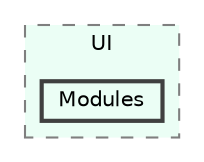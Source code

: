 digraph "C:/GEU/GEUApp/Source/UI/Modules"
{
 // LATEX_PDF_SIZE
  bgcolor="transparent";
  edge [fontname=Helvetica,fontsize=10,labelfontname=Helvetica,labelfontsize=10];
  node [fontname=Helvetica,fontsize=10,shape=box,height=0.2,width=0.4];
  compound=true
  subgraph clusterdir_201d0ca4247bd2216c2f0ac04b8cedca {
    graph [ bgcolor="#ebfef5", pencolor="grey50", label="UI", fontname=Helvetica,fontsize=10 style="filled,dashed", URL="dir_201d0ca4247bd2216c2f0ac04b8cedca.html",tooltip=""]
  dir_bea50f326174bc395fc3cff627dc2732 [label="Modules", fillcolor="#ebfef5", color="grey25", style="filled,bold", URL="dir_bea50f326174bc395fc3cff627dc2732.html",tooltip=""];
  }
}

